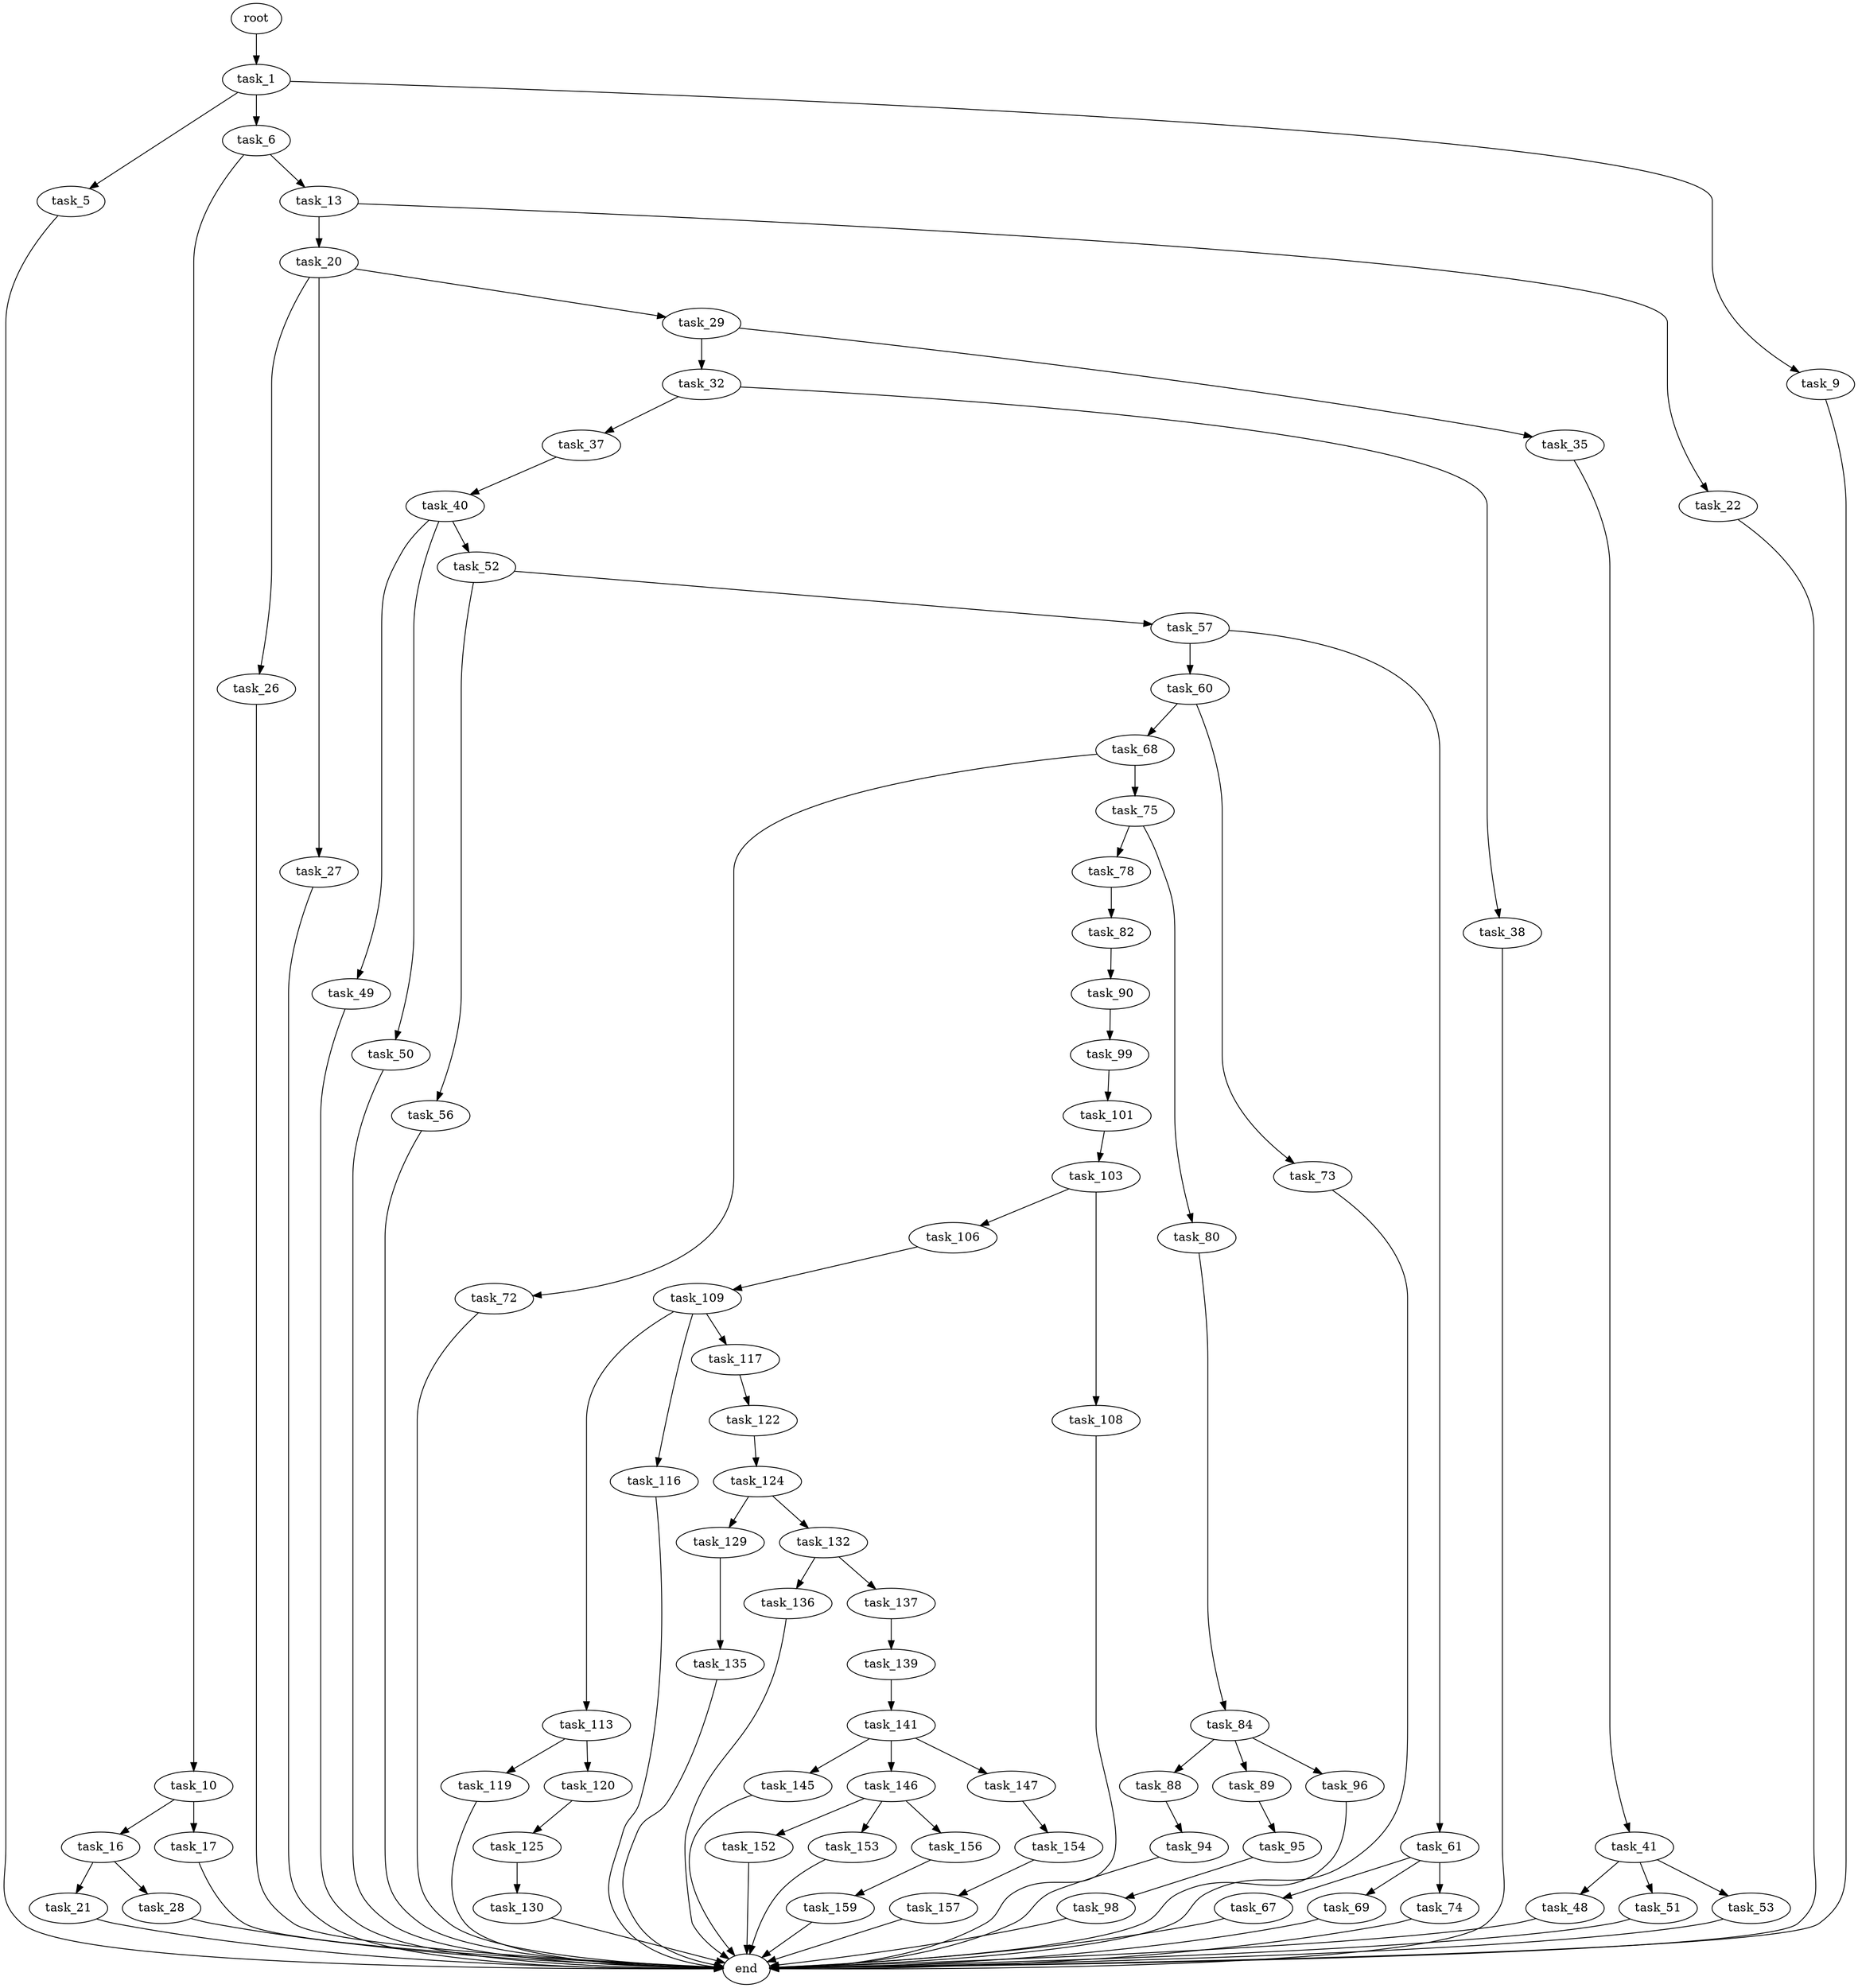digraph G {
  root [size="0.000000"];
  task_1 [size="108130926586.000000"];
  task_5 [size="8589934592.000000"];
  task_6 [size="4683008817.000000"];
  task_9 [size="192155640851.000000"];
  end [size="0.000000"];
  task_10 [size="68719476736.000000"];
  task_13 [size="134217728000.000000"];
  task_16 [size="399149847717.000000"];
  task_17 [size="180075630973.000000"];
  task_20 [size="29851575017.000000"];
  task_22 [size="368293445632.000000"];
  task_21 [size="19880533962.000000"];
  task_28 [size="79160731106.000000"];
  task_26 [size="52083737744.000000"];
  task_27 [size="832747786156.000000"];
  task_29 [size="3169100035.000000"];
  task_32 [size="14023525955.000000"];
  task_35 [size="7572304090.000000"];
  task_37 [size="317864229642.000000"];
  task_38 [size="271506996766.000000"];
  task_41 [size="368293445632.000000"];
  task_40 [size="231928233984.000000"];
  task_49 [size="586326118622.000000"];
  task_50 [size="233165798796.000000"];
  task_52 [size="7202721880.000000"];
  task_48 [size="56344184260.000000"];
  task_51 [size="8117334522.000000"];
  task_53 [size="5128520804.000000"];
  task_56 [size="58703543529.000000"];
  task_57 [size="183682569576.000000"];
  task_60 [size="93173194316.000000"];
  task_61 [size="782757789696.000000"];
  task_68 [size="231928233984.000000"];
  task_73 [size="1679722294.000000"];
  task_67 [size="1431528300.000000"];
  task_69 [size="4874816484.000000"];
  task_74 [size="8582024791.000000"];
  task_72 [size="659323759374.000000"];
  task_75 [size="1073741824000.000000"];
  task_78 [size="782757789696.000000"];
  task_80 [size="15627508166.000000"];
  task_82 [size="90882119016.000000"];
  task_84 [size="1073741824000.000000"];
  task_90 [size="31636205441.000000"];
  task_88 [size="32227762802.000000"];
  task_89 [size="68719476736.000000"];
  task_96 [size="177418017528.000000"];
  task_94 [size="1201793275400.000000"];
  task_95 [size="8589934592.000000"];
  task_99 [size="231928233984.000000"];
  task_98 [size="22659616228.000000"];
  task_101 [size="782757789696.000000"];
  task_103 [size="756060228400.000000"];
  task_106 [size="11853449459.000000"];
  task_108 [size="6342761170.000000"];
  task_109 [size="41304401404.000000"];
  task_113 [size="549755813888.000000"];
  task_116 [size="11309712008.000000"];
  task_117 [size="231928233984.000000"];
  task_119 [size="3974087816.000000"];
  task_120 [size="10362804573.000000"];
  task_122 [size="782757789696.000000"];
  task_125 [size="251762351460.000000"];
  task_124 [size="782757789696.000000"];
  task_129 [size="231928233984.000000"];
  task_132 [size="368293445632.000000"];
  task_130 [size="368293445632.000000"];
  task_135 [size="28991029248.000000"];
  task_136 [size="78093265769.000000"];
  task_137 [size="134217728000.000000"];
  task_139 [size="1073741824000.000000"];
  task_141 [size="611428565650.000000"];
  task_145 [size="231928233984.000000"];
  task_146 [size="16567347845.000000"];
  task_147 [size="782757789696.000000"];
  task_152 [size="645002586696.000000"];
  task_153 [size="134217728000.000000"];
  task_156 [size="8589934592.000000"];
  task_154 [size="12880118045.000000"];
  task_157 [size="2952929274.000000"];
  task_159 [size="231928233984.000000"];

  root -> task_1 [size="1.000000"];
  task_1 -> task_5 [size="301989888.000000"];
  task_1 -> task_6 [size="301989888.000000"];
  task_1 -> task_9 [size="301989888.000000"];
  task_5 -> end [size="1.000000"];
  task_6 -> task_10 [size="209715200.000000"];
  task_6 -> task_13 [size="209715200.000000"];
  task_9 -> end [size="1.000000"];
  task_10 -> task_16 [size="134217728.000000"];
  task_10 -> task_17 [size="134217728.000000"];
  task_13 -> task_20 [size="209715200.000000"];
  task_13 -> task_22 [size="209715200.000000"];
  task_16 -> task_21 [size="301989888.000000"];
  task_16 -> task_28 [size="301989888.000000"];
  task_17 -> end [size="1.000000"];
  task_20 -> task_26 [size="75497472.000000"];
  task_20 -> task_27 [size="75497472.000000"];
  task_20 -> task_29 [size="75497472.000000"];
  task_22 -> end [size="1.000000"];
  task_21 -> end [size="1.000000"];
  task_28 -> end [size="1.000000"];
  task_26 -> end [size="1.000000"];
  task_27 -> end [size="1.000000"];
  task_29 -> task_32 [size="301989888.000000"];
  task_29 -> task_35 [size="301989888.000000"];
  task_32 -> task_37 [size="411041792.000000"];
  task_32 -> task_38 [size="411041792.000000"];
  task_35 -> task_41 [size="134217728.000000"];
  task_37 -> task_40 [size="301989888.000000"];
  task_38 -> end [size="1.000000"];
  task_41 -> task_48 [size="411041792.000000"];
  task_41 -> task_51 [size="411041792.000000"];
  task_41 -> task_53 [size="411041792.000000"];
  task_40 -> task_49 [size="301989888.000000"];
  task_40 -> task_50 [size="301989888.000000"];
  task_40 -> task_52 [size="301989888.000000"];
  task_49 -> end [size="1.000000"];
  task_50 -> end [size="1.000000"];
  task_52 -> task_56 [size="536870912.000000"];
  task_52 -> task_57 [size="536870912.000000"];
  task_48 -> end [size="1.000000"];
  task_51 -> end [size="1.000000"];
  task_53 -> end [size="1.000000"];
  task_56 -> end [size="1.000000"];
  task_57 -> task_60 [size="209715200.000000"];
  task_57 -> task_61 [size="209715200.000000"];
  task_60 -> task_68 [size="75497472.000000"];
  task_60 -> task_73 [size="75497472.000000"];
  task_61 -> task_67 [size="679477248.000000"];
  task_61 -> task_69 [size="679477248.000000"];
  task_61 -> task_74 [size="679477248.000000"];
  task_68 -> task_72 [size="301989888.000000"];
  task_68 -> task_75 [size="301989888.000000"];
  task_73 -> end [size="1.000000"];
  task_67 -> end [size="1.000000"];
  task_69 -> end [size="1.000000"];
  task_74 -> end [size="1.000000"];
  task_72 -> end [size="1.000000"];
  task_75 -> task_78 [size="838860800.000000"];
  task_75 -> task_80 [size="838860800.000000"];
  task_78 -> task_82 [size="679477248.000000"];
  task_80 -> task_84 [size="536870912.000000"];
  task_82 -> task_90 [size="134217728.000000"];
  task_84 -> task_88 [size="838860800.000000"];
  task_84 -> task_89 [size="838860800.000000"];
  task_84 -> task_96 [size="838860800.000000"];
  task_90 -> task_99 [size="75497472.000000"];
  task_88 -> task_94 [size="536870912.000000"];
  task_89 -> task_95 [size="134217728.000000"];
  task_96 -> end [size="1.000000"];
  task_94 -> end [size="1.000000"];
  task_95 -> task_98 [size="33554432.000000"];
  task_99 -> task_101 [size="301989888.000000"];
  task_98 -> end [size="1.000000"];
  task_101 -> task_103 [size="679477248.000000"];
  task_103 -> task_106 [size="679477248.000000"];
  task_103 -> task_108 [size="679477248.000000"];
  task_106 -> task_109 [size="301989888.000000"];
  task_108 -> end [size="1.000000"];
  task_109 -> task_113 [size="679477248.000000"];
  task_109 -> task_116 [size="679477248.000000"];
  task_109 -> task_117 [size="679477248.000000"];
  task_113 -> task_119 [size="536870912.000000"];
  task_113 -> task_120 [size="536870912.000000"];
  task_116 -> end [size="1.000000"];
  task_117 -> task_122 [size="301989888.000000"];
  task_119 -> end [size="1.000000"];
  task_120 -> task_125 [size="209715200.000000"];
  task_122 -> task_124 [size="679477248.000000"];
  task_125 -> task_130 [size="301989888.000000"];
  task_124 -> task_129 [size="679477248.000000"];
  task_124 -> task_132 [size="679477248.000000"];
  task_129 -> task_135 [size="301989888.000000"];
  task_132 -> task_136 [size="411041792.000000"];
  task_132 -> task_137 [size="411041792.000000"];
  task_130 -> end [size="1.000000"];
  task_135 -> end [size="1.000000"];
  task_136 -> end [size="1.000000"];
  task_137 -> task_139 [size="209715200.000000"];
  task_139 -> task_141 [size="838860800.000000"];
  task_141 -> task_145 [size="411041792.000000"];
  task_141 -> task_146 [size="411041792.000000"];
  task_141 -> task_147 [size="411041792.000000"];
  task_145 -> end [size="1.000000"];
  task_146 -> task_152 [size="75497472.000000"];
  task_146 -> task_153 [size="75497472.000000"];
  task_146 -> task_156 [size="75497472.000000"];
  task_147 -> task_154 [size="679477248.000000"];
  task_152 -> end [size="1.000000"];
  task_153 -> end [size="1.000000"];
  task_156 -> task_159 [size="33554432.000000"];
  task_154 -> task_157 [size="33554432.000000"];
  task_157 -> end [size="1.000000"];
  task_159 -> end [size="1.000000"];
}
